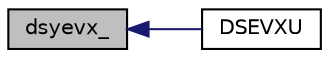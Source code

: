digraph "dsyevx_"
{
 // INTERACTIVE_SVG=YES
  edge [fontname="Helvetica",fontsize="10",labelfontname="Helvetica",labelfontsize="10"];
  node [fontname="Helvetica",fontsize="10",shape=record];
  rankdir="LR";
  Node1 [label="dsyevx_",height=0.2,width=0.4,color="black", fillcolor="grey75", style="filled", fontcolor="black"];
  Node1 -> Node2 [dir="back",color="midnightblue",fontsize="10",style="solid",fontname="Helvetica"];
  Node2 [label="DSEVXU",height=0.2,width=0.4,color="black", fillcolor="white", style="filled",URL="$matrixlapack_8c.html#a2da8c4a1bcaabe1c6da36cc95fa05ccb"];
}
